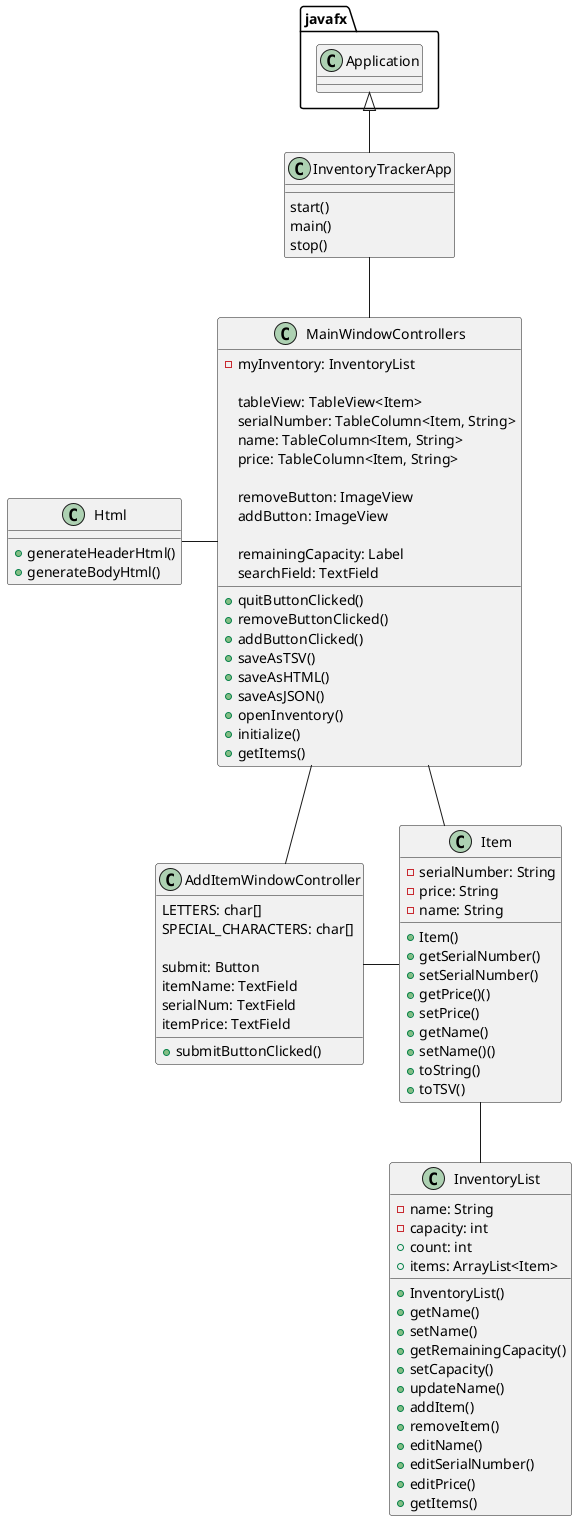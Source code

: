 @startuml
'https://plantuml.com/sequence-diagram

class InventoryTrackerApp {
    start()
    main()
    stop()
}

class MainWindowControllers {
    - myInventory: InventoryList

    tableView: TableView<Item>
    serialNumber: TableColumn<Item, String>
    name: TableColumn<Item, String>
    price: TableColumn<Item, String>

    removeButton: ImageView
    addButton: ImageView

    remainingCapacity: Label
    searchField: TextField

    + quitButtonClicked()
    + removeButtonClicked()
    + addButtonClicked()
    + saveAsTSV()
    + saveAsHTML()
    + saveAsJSON()
    + openInventory()
    + initialize()
    + getItems()
}

class AddItemWindowController {
    LETTERS: char[]
    SPECIAL_CHARACTERS: char[]

    submit: Button
    itemName: TextField
    serialNum: TextField
    itemPrice: TextField

    + submitButtonClicked()
}

class Item {
        - serialNumber: String
        - price: String
        - name: String

        + Item()
        + getSerialNumber()
        + setSerialNumber()
        + getPrice()()
        + setPrice()
        + getName()
        + setName()()
        + toString()
        + toTSV()
}

class InventoryList {
    - name: String
    - capacity: int
    + count: int
    + items: ArrayList<Item>

    + InventoryList()
    + getName()
    + setName()
    + getRemainingCapacity()
    + setCapacity()
    + updateName()
    + addItem()
    + removeItem()
    + editName()
    + editSerialNumber()
    + editPrice()
    + getItems()
}

class Html {
    + generateHeaderHtml()
    + generateBodyHtml()
}


javafx.Application <|-- InventoryTrackerApp
InventoryTrackerApp -- MainWindowControllers
MainWindowControllers -- AddItemWindowController
MainWindowControllers - Item
AddItemWindowController - Item
Item -- InventoryList
Html - MainWindowControllers

@enduml
